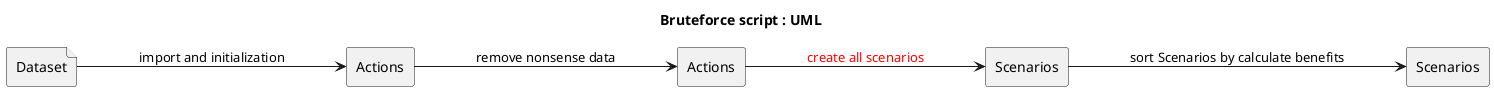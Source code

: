 @startuml
title Bruteforce script : UML

left to right direction
file Dataset as dataset
rectangle Actions as action_1
rectangle Actions as action_2
rectangle Scenarios as scenario_1
rectangle Scenarios as scenario_2

dataset ---> action_1 : "import and initialization"
action_1 ---> action_2 : "remove nonsense data"
action_2 ---> scenario_1 #text:red : "create all scenarios"
scenario_1 ---> scenario_2 : "sort Scenarios by calculate benefits"
@enduml